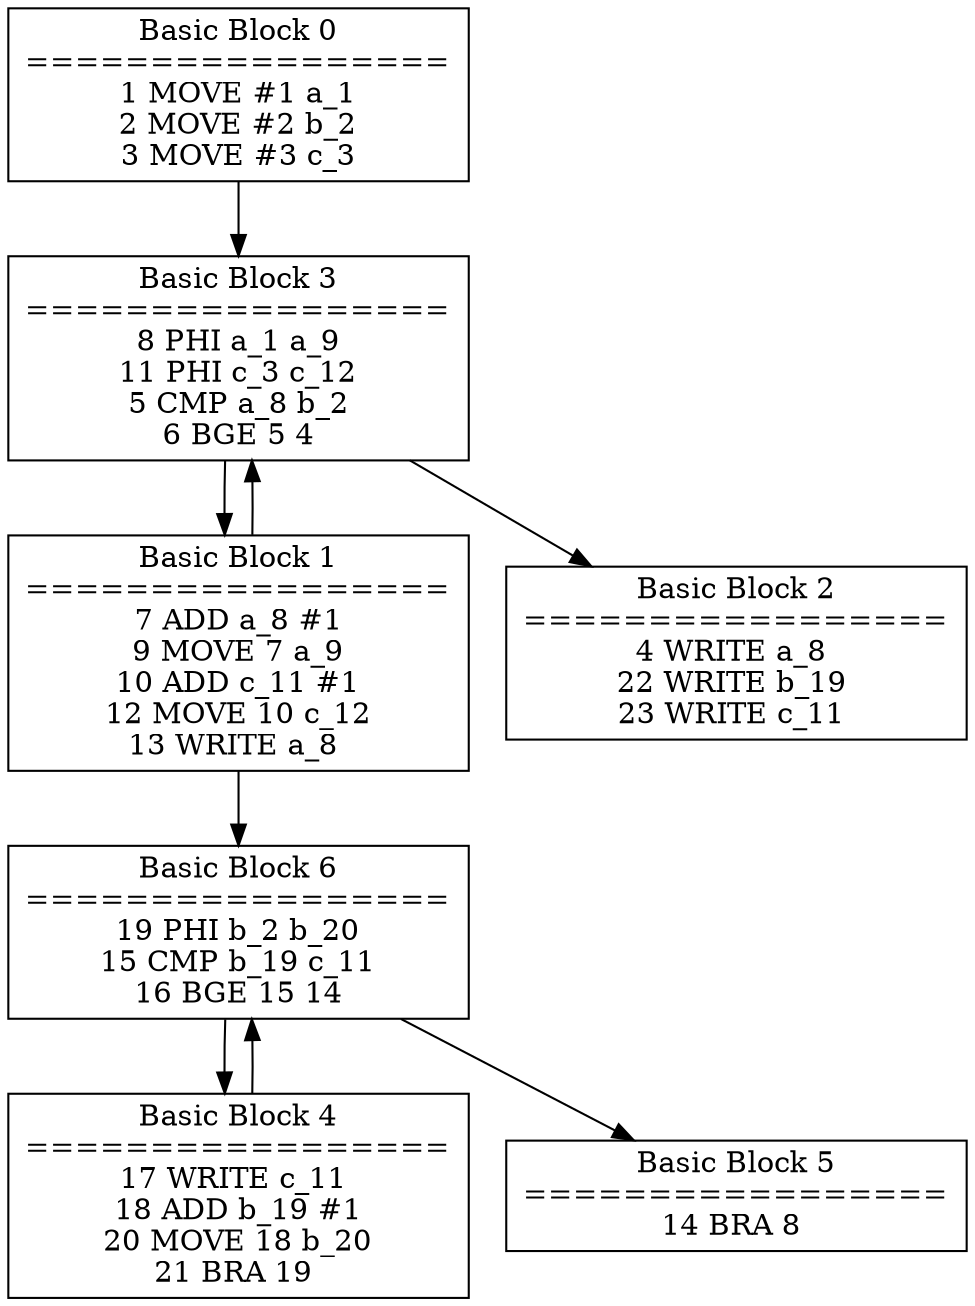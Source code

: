 digraph foo {

"Basic Block 0" [shape=box, label="Basic Block 0
=================
1 MOVE #1 a_1
2 MOVE #2 b_2
3 MOVE #3 c_3
"];
"Basic Block 1" [shape=box, label="Basic Block 1
=================
7 ADD a_8 #1
9 MOVE 7 a_9
10 ADD c_11 #1
12 MOVE 10 c_12
13 WRITE a_8 
"];
"Basic Block 2" [shape=box, label="Basic Block 2
=================
4 WRITE a_8 
22 WRITE b_19 
23 WRITE c_11 
"];
"Basic Block 3" [shape=box, label="Basic Block 3
=================
8 PHI a_1 a_9
11 PHI c_3 c_12
5 CMP a_8 b_2
6 BGE 5 4
"];
"Basic Block 4" [shape=box, label="Basic Block 4
=================
17 WRITE c_11 
18 ADD b_19 #1
20 MOVE 18 b_20
21 BRA 19 
"];
"Basic Block 5" [shape=box, label="Basic Block 5
=================
14 BRA 8 
"];
"Basic Block 6" [shape=box, label="Basic Block 6
=================
19 PHI b_2 b_20
15 CMP b_19 c_11
16 BGE 15 14
"];

"Basic Block 0" -> "Basic Block 3";
"Basic Block 1" -> "Basic Block 6";
"Basic Block 1" -> "Basic Block 3";
"Basic Block 3" -> "Basic Block 1";
"Basic Block 3" -> "Basic Block 2";
"Basic Block 4" -> "Basic Block 6";
"Basic Block 6" -> "Basic Block 4";
"Basic Block 6" -> "Basic Block 5";

}